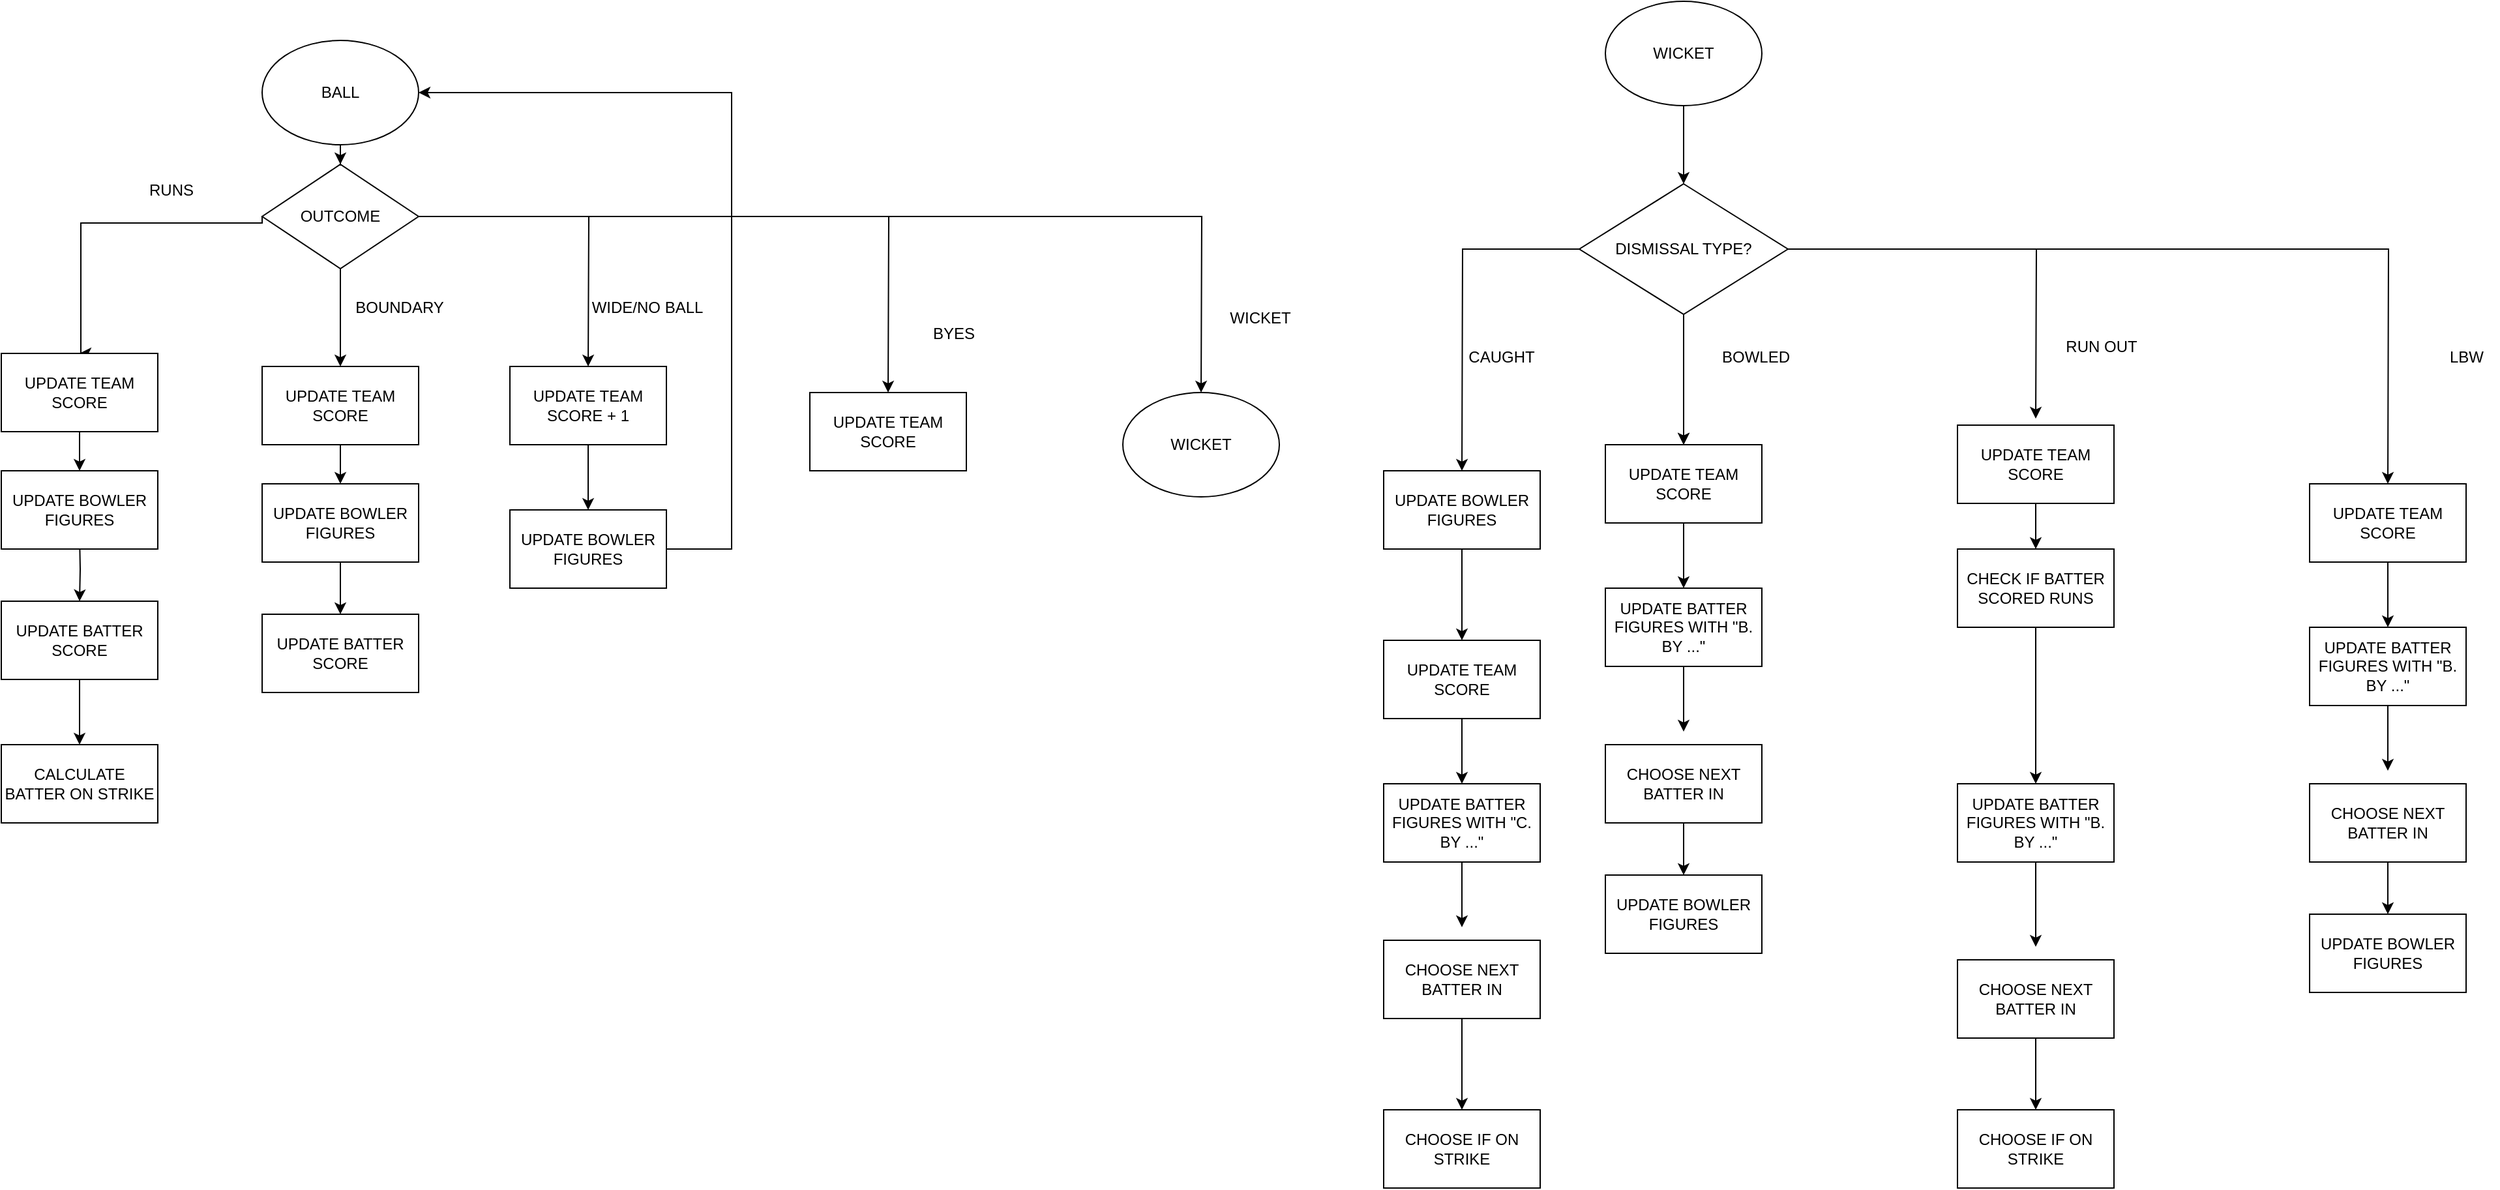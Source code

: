 <mxfile version="21.6.8" type="github">
  <diagram name="Page-1" id="GboO50hjuWMzN_QsPzuc">
    <mxGraphModel dx="1750" dy="983" grid="1" gridSize="10" guides="1" tooltips="1" connect="1" arrows="1" fold="1" page="0" pageScale="1" pageWidth="827" pageHeight="1169" math="0" shadow="0">
      <root>
        <mxCell id="0" />
        <mxCell id="1" parent="0" />
        <mxCell id="8o20_PzUn3Cewprik-ud-4" style="edgeStyle=orthogonalEdgeStyle;rounded=0;orthogonalLoop=1;jettySize=auto;html=1;" edge="1" parent="1" source="8o20_PzUn3Cewprik-ud-2" target="8o20_PzUn3Cewprik-ud-3">
          <mxGeometry relative="1" as="geometry" />
        </mxCell>
        <mxCell id="8o20_PzUn3Cewprik-ud-2" value="BALL" style="ellipse;whiteSpace=wrap;html=1;" vertex="1" parent="1">
          <mxGeometry x="200" y="70" width="120" height="80" as="geometry" />
        </mxCell>
        <mxCell id="8o20_PzUn3Cewprik-ud-5" style="edgeStyle=orthogonalEdgeStyle;rounded=0;orthogonalLoop=1;jettySize=auto;html=1;exitX=0;exitY=0.5;exitDx=0;exitDy=0;" edge="1" parent="1" source="8o20_PzUn3Cewprik-ud-3">
          <mxGeometry relative="1" as="geometry">
            <mxPoint x="60" y="310" as="targetPoint" />
            <mxPoint x="140" y="210" as="sourcePoint" />
            <Array as="points">
              <mxPoint x="200" y="210" />
              <mxPoint x="61" y="210" />
            </Array>
          </mxGeometry>
        </mxCell>
        <mxCell id="8o20_PzUn3Cewprik-ud-12" style="edgeStyle=orthogonalEdgeStyle;rounded=0;orthogonalLoop=1;jettySize=auto;html=1;" edge="1" parent="1" source="8o20_PzUn3Cewprik-ud-3">
          <mxGeometry relative="1" as="geometry">
            <mxPoint x="260" y="320" as="targetPoint" />
          </mxGeometry>
        </mxCell>
        <mxCell id="8o20_PzUn3Cewprik-ud-24" style="edgeStyle=orthogonalEdgeStyle;rounded=0;orthogonalLoop=1;jettySize=auto;html=1;" edge="1" parent="1" source="8o20_PzUn3Cewprik-ud-3">
          <mxGeometry relative="1" as="geometry">
            <mxPoint x="450" y="320" as="targetPoint" />
          </mxGeometry>
        </mxCell>
        <mxCell id="8o20_PzUn3Cewprik-ud-37" style="edgeStyle=orthogonalEdgeStyle;rounded=0;orthogonalLoop=1;jettySize=auto;html=1;" edge="1" parent="1" source="8o20_PzUn3Cewprik-ud-3">
          <mxGeometry relative="1" as="geometry">
            <mxPoint x="680" y="340" as="targetPoint" />
          </mxGeometry>
        </mxCell>
        <mxCell id="8o20_PzUn3Cewprik-ud-40" style="edgeStyle=orthogonalEdgeStyle;rounded=0;orthogonalLoop=1;jettySize=auto;html=1;" edge="1" parent="1" source="8o20_PzUn3Cewprik-ud-3">
          <mxGeometry relative="1" as="geometry">
            <mxPoint x="920" y="340" as="targetPoint" />
          </mxGeometry>
        </mxCell>
        <mxCell id="8o20_PzUn3Cewprik-ud-3" value="OUTCOME" style="rhombus;whiteSpace=wrap;html=1;" vertex="1" parent="1">
          <mxGeometry x="200" y="165" width="120" height="80" as="geometry" />
        </mxCell>
        <mxCell id="8o20_PzUn3Cewprik-ud-8" style="edgeStyle=orthogonalEdgeStyle;rounded=0;orthogonalLoop=1;jettySize=auto;html=1;entryX=0.5;entryY=0;entryDx=0;entryDy=0;" edge="1" parent="1" target="8o20_PzUn3Cewprik-ud-7">
          <mxGeometry relative="1" as="geometry">
            <mxPoint x="60" y="450" as="sourcePoint" />
          </mxGeometry>
        </mxCell>
        <mxCell id="8o20_PzUn3Cewprik-ud-15" style="edgeStyle=orthogonalEdgeStyle;rounded=0;orthogonalLoop=1;jettySize=auto;html=1;" edge="1" parent="1" source="8o20_PzUn3Cewprik-ud-6" target="8o20_PzUn3Cewprik-ud-14">
          <mxGeometry relative="1" as="geometry" />
        </mxCell>
        <mxCell id="8o20_PzUn3Cewprik-ud-6" value="UPDATE TEAM SCORE" style="rounded=0;whiteSpace=wrap;html=1;" vertex="1" parent="1">
          <mxGeometry y="310" width="120" height="60" as="geometry" />
        </mxCell>
        <mxCell id="8o20_PzUn3Cewprik-ud-10" style="edgeStyle=orthogonalEdgeStyle;rounded=0;orthogonalLoop=1;jettySize=auto;html=1;" edge="1" parent="1" source="8o20_PzUn3Cewprik-ud-7" target="8o20_PzUn3Cewprik-ud-9">
          <mxGeometry relative="1" as="geometry" />
        </mxCell>
        <mxCell id="8o20_PzUn3Cewprik-ud-7" value="UPDATE BATTER SCORE" style="rounded=0;whiteSpace=wrap;html=1;" vertex="1" parent="1">
          <mxGeometry y="500" width="120" height="60" as="geometry" />
        </mxCell>
        <mxCell id="8o20_PzUn3Cewprik-ud-9" value="CALCULATE BATTER ON STRIKE" style="rounded=0;whiteSpace=wrap;html=1;" vertex="1" parent="1">
          <mxGeometry y="610" width="120" height="60" as="geometry" />
        </mxCell>
        <mxCell id="8o20_PzUn3Cewprik-ud-11" value="RUNS" style="text;html=1;align=center;verticalAlign=middle;resizable=0;points=[];autosize=1;strokeColor=none;fillColor=none;" vertex="1" parent="1">
          <mxGeometry x="100" y="170" width="60" height="30" as="geometry" />
        </mxCell>
        <mxCell id="8o20_PzUn3Cewprik-ud-13" value="BOUNDARY" style="text;html=1;align=center;verticalAlign=middle;resizable=0;points=[];autosize=1;strokeColor=none;fillColor=none;" vertex="1" parent="1">
          <mxGeometry x="260" y="260" width="90" height="30" as="geometry" />
        </mxCell>
        <mxCell id="8o20_PzUn3Cewprik-ud-14" value="UPDATE BOWLER FIGURES" style="rounded=0;whiteSpace=wrap;html=1;" vertex="1" parent="1">
          <mxGeometry y="400" width="120" height="60" as="geometry" />
        </mxCell>
        <mxCell id="8o20_PzUn3Cewprik-ud-29" style="edgeStyle=orthogonalEdgeStyle;rounded=0;orthogonalLoop=1;jettySize=auto;html=1;entryX=0.5;entryY=0;entryDx=0;entryDy=0;" edge="1" parent="1" source="8o20_PzUn3Cewprik-ud-21" target="8o20_PzUn3Cewprik-ud-28">
          <mxGeometry relative="1" as="geometry" />
        </mxCell>
        <mxCell id="8o20_PzUn3Cewprik-ud-21" value="UPDATE TEAM SCORE + 1" style="rounded=0;whiteSpace=wrap;html=1;" vertex="1" parent="1">
          <mxGeometry x="390" y="320" width="120" height="60" as="geometry" />
        </mxCell>
        <mxCell id="8o20_PzUn3Cewprik-ud-22" value="UPDATE BATTER SCORE" style="rounded=0;whiteSpace=wrap;html=1;" vertex="1" parent="1">
          <mxGeometry x="200" y="510" width="120" height="60" as="geometry" />
        </mxCell>
        <mxCell id="8o20_PzUn3Cewprik-ud-30" style="edgeStyle=orthogonalEdgeStyle;rounded=0;orthogonalLoop=1;jettySize=auto;html=1;" edge="1" parent="1" source="8o20_PzUn3Cewprik-ud-23" target="8o20_PzUn3Cewprik-ud-22">
          <mxGeometry relative="1" as="geometry" />
        </mxCell>
        <mxCell id="8o20_PzUn3Cewprik-ud-23" value="UPDATE BOWLER FIGURES" style="rounded=0;whiteSpace=wrap;html=1;" vertex="1" parent="1">
          <mxGeometry x="200" y="410" width="120" height="60" as="geometry" />
        </mxCell>
        <mxCell id="8o20_PzUn3Cewprik-ud-26" value="WIDE/NO BALL" style="text;html=1;align=center;verticalAlign=middle;resizable=0;points=[];autosize=1;strokeColor=none;fillColor=none;" vertex="1" parent="1">
          <mxGeometry x="440" y="260" width="110" height="30" as="geometry" />
        </mxCell>
        <mxCell id="8o20_PzUn3Cewprik-ud-33" style="edgeStyle=orthogonalEdgeStyle;rounded=0;orthogonalLoop=1;jettySize=auto;html=1;" edge="1" parent="1" source="8o20_PzUn3Cewprik-ud-27" target="8o20_PzUn3Cewprik-ud-23">
          <mxGeometry relative="1" as="geometry" />
        </mxCell>
        <mxCell id="8o20_PzUn3Cewprik-ud-27" value="UPDATE TEAM SCORE" style="rounded=0;whiteSpace=wrap;html=1;" vertex="1" parent="1">
          <mxGeometry x="200" y="320" width="120" height="60" as="geometry" />
        </mxCell>
        <mxCell id="8o20_PzUn3Cewprik-ud-36" style="edgeStyle=orthogonalEdgeStyle;rounded=0;orthogonalLoop=1;jettySize=auto;html=1;entryX=1;entryY=0.5;entryDx=0;entryDy=0;" edge="1" parent="1" source="8o20_PzUn3Cewprik-ud-28" target="8o20_PzUn3Cewprik-ud-2">
          <mxGeometry relative="1" as="geometry">
            <mxPoint x="730" y="280" as="targetPoint" />
            <Array as="points">
              <mxPoint x="560" y="460" />
              <mxPoint x="560" y="110" />
            </Array>
          </mxGeometry>
        </mxCell>
        <mxCell id="8o20_PzUn3Cewprik-ud-28" value="UPDATE BOWLER FIGURES" style="rounded=0;whiteSpace=wrap;html=1;" vertex="1" parent="1">
          <mxGeometry x="390" y="430" width="120" height="60" as="geometry" />
        </mxCell>
        <mxCell id="8o20_PzUn3Cewprik-ud-38" value="BYES" style="text;html=1;align=center;verticalAlign=middle;resizable=0;points=[];autosize=1;strokeColor=none;fillColor=none;" vertex="1" parent="1">
          <mxGeometry x="700" y="280" width="60" height="30" as="geometry" />
        </mxCell>
        <mxCell id="8o20_PzUn3Cewprik-ud-39" value="UPDATE TEAM SCORE" style="rounded=0;whiteSpace=wrap;html=1;" vertex="1" parent="1">
          <mxGeometry x="620" y="340" width="120" height="60" as="geometry" />
        </mxCell>
        <mxCell id="8o20_PzUn3Cewprik-ud-41" value="WICKET" style="text;html=1;align=center;verticalAlign=middle;resizable=0;points=[];autosize=1;strokeColor=none;fillColor=none;" vertex="1" parent="1">
          <mxGeometry x="930" y="268" width="70" height="30" as="geometry" />
        </mxCell>
        <mxCell id="8o20_PzUn3Cewprik-ud-42" value="WICKET" style="ellipse;whiteSpace=wrap;html=1;" vertex="1" parent="1">
          <mxGeometry x="860" y="340" width="120" height="80" as="geometry" />
        </mxCell>
        <mxCell id="8o20_PzUn3Cewprik-ud-45" style="edgeStyle=orthogonalEdgeStyle;rounded=0;orthogonalLoop=1;jettySize=auto;html=1;" edge="1" parent="1" source="8o20_PzUn3Cewprik-ud-44">
          <mxGeometry relative="1" as="geometry">
            <mxPoint x="1290" y="180" as="targetPoint" />
          </mxGeometry>
        </mxCell>
        <mxCell id="8o20_PzUn3Cewprik-ud-44" value="WICKET" style="ellipse;whiteSpace=wrap;html=1;" vertex="1" parent="1">
          <mxGeometry x="1230" y="40" width="120" height="80" as="geometry" />
        </mxCell>
        <mxCell id="8o20_PzUn3Cewprik-ud-47" style="edgeStyle=orthogonalEdgeStyle;rounded=0;orthogonalLoop=1;jettySize=auto;html=1;" edge="1" parent="1" source="8o20_PzUn3Cewprik-ud-46">
          <mxGeometry relative="1" as="geometry">
            <mxPoint x="1120" y="400" as="targetPoint" />
          </mxGeometry>
        </mxCell>
        <mxCell id="8o20_PzUn3Cewprik-ud-58" style="edgeStyle=orthogonalEdgeStyle;rounded=0;orthogonalLoop=1;jettySize=auto;html=1;" edge="1" parent="1" source="8o20_PzUn3Cewprik-ud-46">
          <mxGeometry relative="1" as="geometry">
            <mxPoint x="1290" y="380" as="targetPoint" />
          </mxGeometry>
        </mxCell>
        <mxCell id="8o20_PzUn3Cewprik-ud-69" style="edgeStyle=orthogonalEdgeStyle;rounded=0;orthogonalLoop=1;jettySize=auto;html=1;" edge="1" parent="1" source="8o20_PzUn3Cewprik-ud-46">
          <mxGeometry relative="1" as="geometry">
            <mxPoint x="1560" y="360" as="targetPoint" />
          </mxGeometry>
        </mxCell>
        <mxCell id="8o20_PzUn3Cewprik-ud-86" style="edgeStyle=orthogonalEdgeStyle;rounded=0;orthogonalLoop=1;jettySize=auto;html=1;" edge="1" parent="1" source="8o20_PzUn3Cewprik-ud-46">
          <mxGeometry relative="1" as="geometry">
            <mxPoint x="1830" y="410" as="targetPoint" />
          </mxGeometry>
        </mxCell>
        <mxCell id="8o20_PzUn3Cewprik-ud-46" value="DISMISSAL TYPE?" style="rhombus;whiteSpace=wrap;html=1;" vertex="1" parent="1">
          <mxGeometry x="1210" y="180" width="160" height="100" as="geometry" />
        </mxCell>
        <mxCell id="8o20_PzUn3Cewprik-ud-49" style="edgeStyle=orthogonalEdgeStyle;rounded=0;orthogonalLoop=1;jettySize=auto;html=1;" edge="1" parent="1" source="8o20_PzUn3Cewprik-ud-48">
          <mxGeometry relative="1" as="geometry">
            <mxPoint x="1120" y="530" as="targetPoint" />
          </mxGeometry>
        </mxCell>
        <mxCell id="8o20_PzUn3Cewprik-ud-48" value="UPDATE BOWLER FIGURES" style="rounded=0;whiteSpace=wrap;html=1;" vertex="1" parent="1">
          <mxGeometry x="1060" y="400" width="120" height="60" as="geometry" />
        </mxCell>
        <mxCell id="8o20_PzUn3Cewprik-ud-52" style="edgeStyle=orthogonalEdgeStyle;rounded=0;orthogonalLoop=1;jettySize=auto;html=1;entryX=0.5;entryY=0;entryDx=0;entryDy=0;" edge="1" parent="1" source="8o20_PzUn3Cewprik-ud-50" target="8o20_PzUn3Cewprik-ud-51">
          <mxGeometry relative="1" as="geometry" />
        </mxCell>
        <mxCell id="8o20_PzUn3Cewprik-ud-50" value="UPDATE TEAM SCORE" style="rounded=0;whiteSpace=wrap;html=1;" vertex="1" parent="1">
          <mxGeometry x="1060" y="530" width="120" height="60" as="geometry" />
        </mxCell>
        <mxCell id="8o20_PzUn3Cewprik-ud-54" style="edgeStyle=orthogonalEdgeStyle;rounded=0;orthogonalLoop=1;jettySize=auto;html=1;" edge="1" parent="1" source="8o20_PzUn3Cewprik-ud-51">
          <mxGeometry relative="1" as="geometry">
            <mxPoint x="1120" y="750" as="targetPoint" />
          </mxGeometry>
        </mxCell>
        <mxCell id="8o20_PzUn3Cewprik-ud-51" value="UPDATE BATTER FIGURES WITH &quot;C. BY ...&quot;" style="rounded=0;whiteSpace=wrap;html=1;" vertex="1" parent="1">
          <mxGeometry x="1060" y="640" width="120" height="60" as="geometry" />
        </mxCell>
        <mxCell id="8o20_PzUn3Cewprik-ud-53" value="CAUGHT" style="text;html=1;align=center;verticalAlign=middle;resizable=0;points=[];autosize=1;strokeColor=none;fillColor=none;" vertex="1" parent="1">
          <mxGeometry x="1115" y="298" width="70" height="30" as="geometry" />
        </mxCell>
        <mxCell id="8o20_PzUn3Cewprik-ud-56" style="edgeStyle=orthogonalEdgeStyle;rounded=0;orthogonalLoop=1;jettySize=auto;html=1;" edge="1" parent="1" source="8o20_PzUn3Cewprik-ud-55">
          <mxGeometry relative="1" as="geometry">
            <mxPoint x="1120" y="890" as="targetPoint" />
          </mxGeometry>
        </mxCell>
        <mxCell id="8o20_PzUn3Cewprik-ud-55" value="CHOOSE NEXT BATTER IN" style="rounded=0;whiteSpace=wrap;html=1;" vertex="1" parent="1">
          <mxGeometry x="1060" y="760" width="120" height="60" as="geometry" />
        </mxCell>
        <mxCell id="8o20_PzUn3Cewprik-ud-57" value="CHOOSE IF ON STRIKE" style="rounded=0;whiteSpace=wrap;html=1;" vertex="1" parent="1">
          <mxGeometry x="1060" y="890" width="120" height="60" as="geometry" />
        </mxCell>
        <mxCell id="8o20_PzUn3Cewprik-ud-59" value="BOWLED" style="text;html=1;align=center;verticalAlign=middle;resizable=0;points=[];autosize=1;strokeColor=none;fillColor=none;" vertex="1" parent="1">
          <mxGeometry x="1305" y="298" width="80" height="30" as="geometry" />
        </mxCell>
        <mxCell id="8o20_PzUn3Cewprik-ud-60" style="edgeStyle=orthogonalEdgeStyle;rounded=0;orthogonalLoop=1;jettySize=auto;html=1;" edge="1" parent="1">
          <mxGeometry relative="1" as="geometry">
            <mxPoint x="1290" y="380" as="targetPoint" />
            <mxPoint x="1290" y="310" as="sourcePoint" />
          </mxGeometry>
        </mxCell>
        <mxCell id="8o20_PzUn3Cewprik-ud-61" style="edgeStyle=orthogonalEdgeStyle;rounded=0;orthogonalLoop=1;jettySize=auto;html=1;entryX=0.5;entryY=0;entryDx=0;entryDy=0;" edge="1" parent="1" source="8o20_PzUn3Cewprik-ud-62" target="8o20_PzUn3Cewprik-ud-64">
          <mxGeometry relative="1" as="geometry" />
        </mxCell>
        <mxCell id="8o20_PzUn3Cewprik-ud-62" value="UPDATE TEAM SCORE" style="rounded=0;whiteSpace=wrap;html=1;" vertex="1" parent="1">
          <mxGeometry x="1230" y="380" width="120" height="60" as="geometry" />
        </mxCell>
        <mxCell id="8o20_PzUn3Cewprik-ud-63" style="edgeStyle=orthogonalEdgeStyle;rounded=0;orthogonalLoop=1;jettySize=auto;html=1;" edge="1" parent="1" source="8o20_PzUn3Cewprik-ud-64">
          <mxGeometry relative="1" as="geometry">
            <mxPoint x="1290" y="600" as="targetPoint" />
          </mxGeometry>
        </mxCell>
        <mxCell id="8o20_PzUn3Cewprik-ud-64" value="UPDATE BATTER FIGURES WITH &quot;B. BY ...&quot;" style="rounded=0;whiteSpace=wrap;html=1;" vertex="1" parent="1">
          <mxGeometry x="1230" y="490" width="120" height="60" as="geometry" />
        </mxCell>
        <mxCell id="8o20_PzUn3Cewprik-ud-68" style="edgeStyle=orthogonalEdgeStyle;rounded=0;orthogonalLoop=1;jettySize=auto;html=1;entryX=0.5;entryY=0;entryDx=0;entryDy=0;" edge="1" parent="1" source="8o20_PzUn3Cewprik-ud-66" target="8o20_PzUn3Cewprik-ud-67">
          <mxGeometry relative="1" as="geometry" />
        </mxCell>
        <mxCell id="8o20_PzUn3Cewprik-ud-66" value="CHOOSE NEXT BATTER IN" style="rounded=0;whiteSpace=wrap;html=1;" vertex="1" parent="1">
          <mxGeometry x="1230" y="610" width="120" height="60" as="geometry" />
        </mxCell>
        <mxCell id="8o20_PzUn3Cewprik-ud-67" value="UPDATE BOWLER FIGURES" style="rounded=0;whiteSpace=wrap;html=1;" vertex="1" parent="1">
          <mxGeometry x="1230" y="710" width="120" height="60" as="geometry" />
        </mxCell>
        <mxCell id="8o20_PzUn3Cewprik-ud-70" style="edgeStyle=orthogonalEdgeStyle;rounded=0;orthogonalLoop=1;jettySize=auto;html=1;entryX=0.5;entryY=0;entryDx=0;entryDy=0;" edge="1" parent="1" source="8o20_PzUn3Cewprik-ud-71">
          <mxGeometry relative="1" as="geometry">
            <mxPoint x="1560" y="460" as="targetPoint" />
          </mxGeometry>
        </mxCell>
        <mxCell id="8o20_PzUn3Cewprik-ud-71" value="UPDATE TEAM SCORE" style="rounded=0;whiteSpace=wrap;html=1;" vertex="1" parent="1">
          <mxGeometry x="1500" y="365" width="120" height="60" as="geometry" />
        </mxCell>
        <mxCell id="8o20_PzUn3Cewprik-ud-77" style="edgeStyle=orthogonalEdgeStyle;rounded=0;orthogonalLoop=1;jettySize=auto;html=1;" edge="1" parent="1" source="8o20_PzUn3Cewprik-ud-78">
          <mxGeometry relative="1" as="geometry">
            <mxPoint x="1560" y="765" as="targetPoint" />
          </mxGeometry>
        </mxCell>
        <mxCell id="8o20_PzUn3Cewprik-ud-78" value="UPDATE BATTER FIGURES WITH &quot;B. BY ...&quot;" style="rounded=0;whiteSpace=wrap;html=1;" vertex="1" parent="1">
          <mxGeometry x="1500" y="640" width="120" height="60" as="geometry" />
        </mxCell>
        <mxCell id="8o20_PzUn3Cewprik-ud-83" style="edgeStyle=orthogonalEdgeStyle;rounded=0;orthogonalLoop=1;jettySize=auto;html=1;entryX=0.5;entryY=0;entryDx=0;entryDy=0;" edge="1" parent="1" source="8o20_PzUn3Cewprik-ud-79" target="8o20_PzUn3Cewprik-ud-82">
          <mxGeometry relative="1" as="geometry" />
        </mxCell>
        <mxCell id="8o20_PzUn3Cewprik-ud-79" value="CHOOSE NEXT BATTER IN" style="rounded=0;whiteSpace=wrap;html=1;" vertex="1" parent="1">
          <mxGeometry x="1500" y="775" width="120" height="60" as="geometry" />
        </mxCell>
        <mxCell id="8o20_PzUn3Cewprik-ud-81" style="edgeStyle=orthogonalEdgeStyle;rounded=0;orthogonalLoop=1;jettySize=auto;html=1;entryX=0.5;entryY=0;entryDx=0;entryDy=0;" edge="1" parent="1" source="8o20_PzUn3Cewprik-ud-80" target="8o20_PzUn3Cewprik-ud-78">
          <mxGeometry relative="1" as="geometry" />
        </mxCell>
        <mxCell id="8o20_PzUn3Cewprik-ud-80" value="CHECK IF BATTER SCORED RUNS" style="rounded=0;whiteSpace=wrap;html=1;" vertex="1" parent="1">
          <mxGeometry x="1500" y="460" width="120" height="60" as="geometry" />
        </mxCell>
        <mxCell id="8o20_PzUn3Cewprik-ud-82" value="CHOOSE IF ON STRIKE" style="rounded=0;whiteSpace=wrap;html=1;" vertex="1" parent="1">
          <mxGeometry x="1500" y="890" width="120" height="60" as="geometry" />
        </mxCell>
        <mxCell id="8o20_PzUn3Cewprik-ud-84" value="RUN OUT" style="text;html=1;align=center;verticalAlign=middle;resizable=0;points=[];autosize=1;strokeColor=none;fillColor=none;" vertex="1" parent="1">
          <mxGeometry x="1570" y="290" width="80" height="30" as="geometry" />
        </mxCell>
        <mxCell id="8o20_PzUn3Cewprik-ud-87" value="LBW" style="text;html=1;align=center;verticalAlign=middle;resizable=0;points=[];autosize=1;strokeColor=none;fillColor=none;" vertex="1" parent="1">
          <mxGeometry x="1865" y="298" width="50" height="30" as="geometry" />
        </mxCell>
        <mxCell id="8o20_PzUn3Cewprik-ud-88" style="edgeStyle=orthogonalEdgeStyle;rounded=0;orthogonalLoop=1;jettySize=auto;html=1;entryX=0.5;entryY=0;entryDx=0;entryDy=0;" edge="1" parent="1" source="8o20_PzUn3Cewprik-ud-89" target="8o20_PzUn3Cewprik-ud-91">
          <mxGeometry relative="1" as="geometry" />
        </mxCell>
        <mxCell id="8o20_PzUn3Cewprik-ud-89" value="UPDATE TEAM SCORE" style="rounded=0;whiteSpace=wrap;html=1;" vertex="1" parent="1">
          <mxGeometry x="1770" y="410" width="120" height="60" as="geometry" />
        </mxCell>
        <mxCell id="8o20_PzUn3Cewprik-ud-90" style="edgeStyle=orthogonalEdgeStyle;rounded=0;orthogonalLoop=1;jettySize=auto;html=1;" edge="1" parent="1" source="8o20_PzUn3Cewprik-ud-91">
          <mxGeometry relative="1" as="geometry">
            <mxPoint x="1830" y="630" as="targetPoint" />
          </mxGeometry>
        </mxCell>
        <mxCell id="8o20_PzUn3Cewprik-ud-91" value="UPDATE BATTER FIGURES WITH &quot;B. BY ...&quot;" style="rounded=0;whiteSpace=wrap;html=1;" vertex="1" parent="1">
          <mxGeometry x="1770" y="520" width="120" height="60" as="geometry" />
        </mxCell>
        <mxCell id="8o20_PzUn3Cewprik-ud-92" style="edgeStyle=orthogonalEdgeStyle;rounded=0;orthogonalLoop=1;jettySize=auto;html=1;entryX=0.5;entryY=0;entryDx=0;entryDy=0;" edge="1" parent="1" source="8o20_PzUn3Cewprik-ud-93" target="8o20_PzUn3Cewprik-ud-94">
          <mxGeometry relative="1" as="geometry" />
        </mxCell>
        <mxCell id="8o20_PzUn3Cewprik-ud-93" value="CHOOSE NEXT BATTER IN" style="rounded=0;whiteSpace=wrap;html=1;" vertex="1" parent="1">
          <mxGeometry x="1770" y="640" width="120" height="60" as="geometry" />
        </mxCell>
        <mxCell id="8o20_PzUn3Cewprik-ud-94" value="UPDATE BOWLER FIGURES" style="rounded=0;whiteSpace=wrap;html=1;" vertex="1" parent="1">
          <mxGeometry x="1770" y="740" width="120" height="60" as="geometry" />
        </mxCell>
      </root>
    </mxGraphModel>
  </diagram>
</mxfile>
